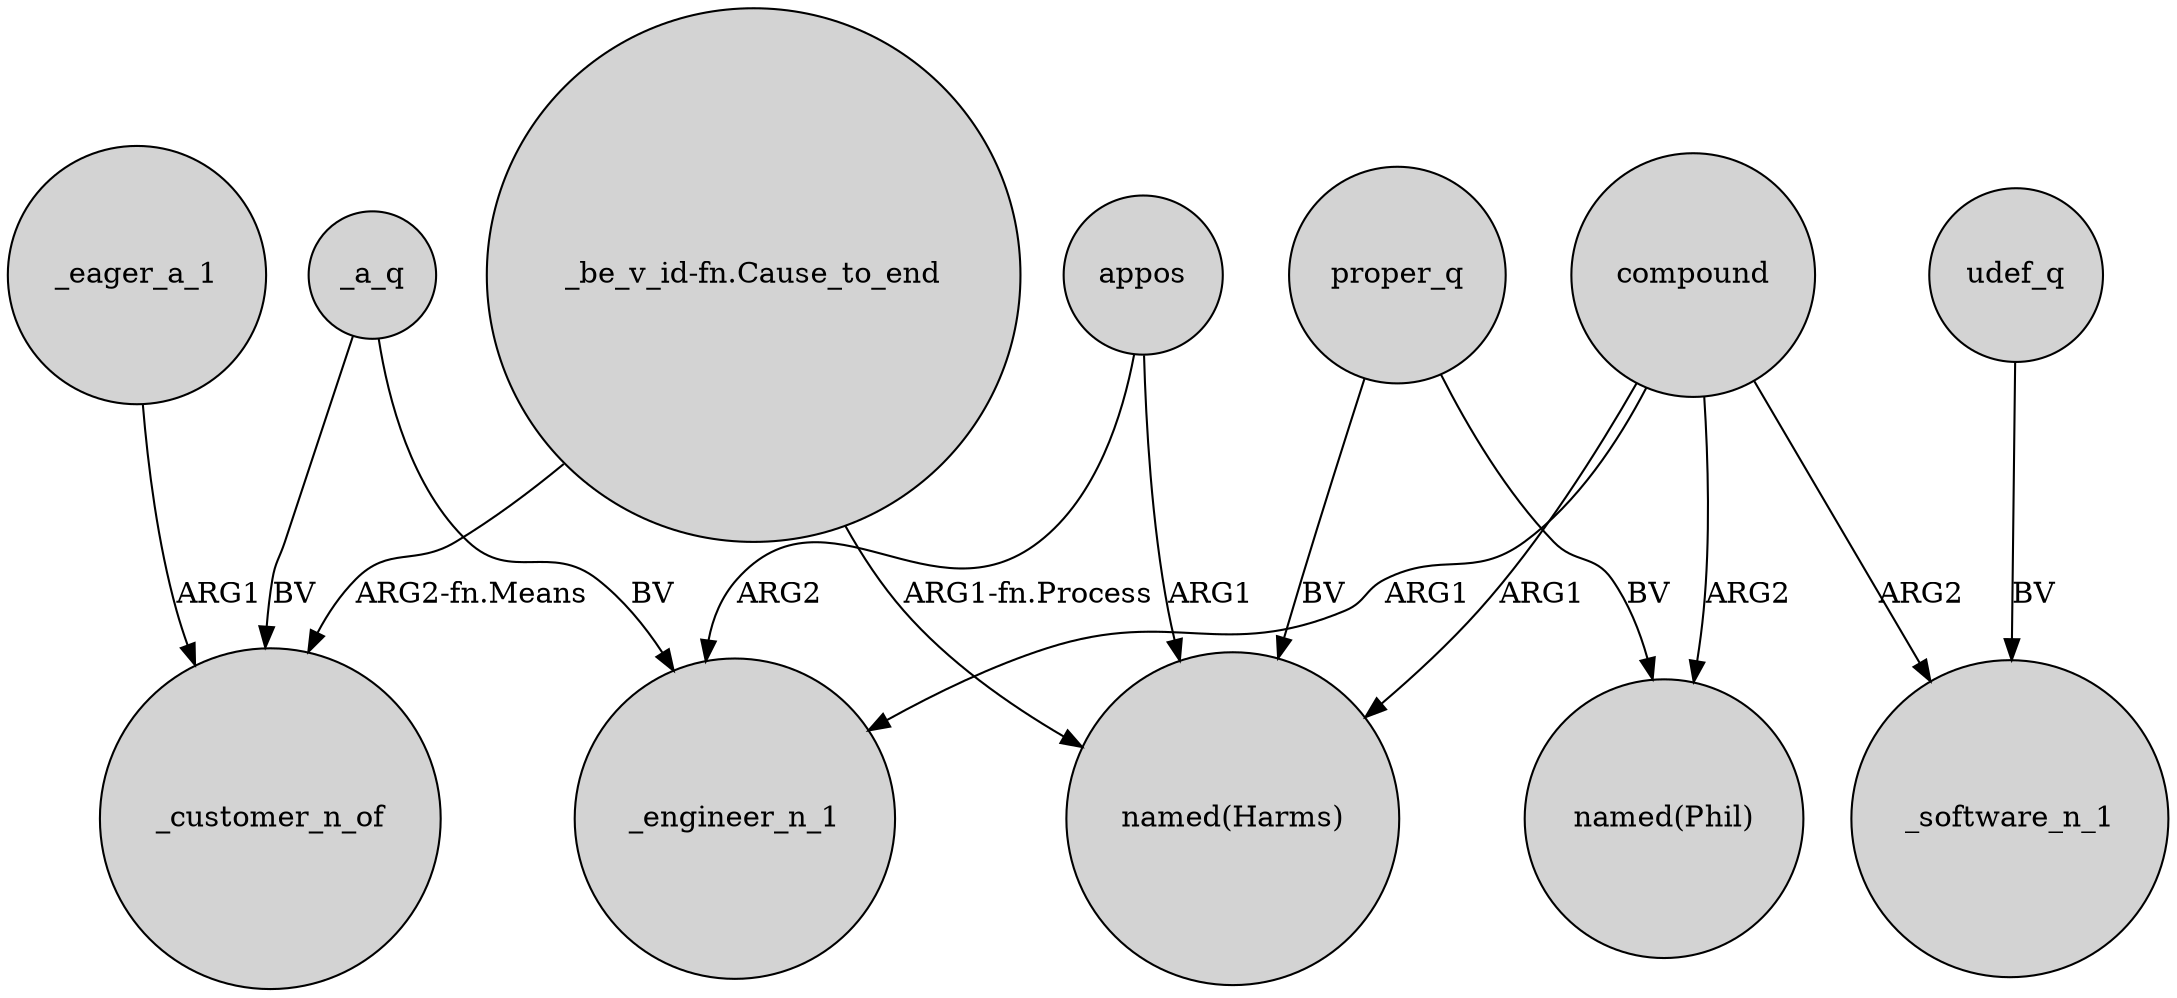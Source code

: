 digraph {
	node [shape=circle style=filled]
	"_be_v_id-fn.Cause_to_end" -> _customer_n_of [label="ARG2-fn.Means"]
	proper_q -> "named(Phil)" [label=BV]
	udef_q -> _software_n_1 [label=BV]
	appos -> _engineer_n_1 [label=ARG2]
	appos -> "named(Harms)" [label=ARG1]
	compound -> "named(Harms)" [label=ARG1]
	compound -> _engineer_n_1 [label=ARG1]
	_a_q -> _customer_n_of [label=BV]
	compound -> _software_n_1 [label=ARG2]
	_a_q -> _engineer_n_1 [label=BV]
	_eager_a_1 -> _customer_n_of [label=ARG1]
	proper_q -> "named(Harms)" [label=BV]
	compound -> "named(Phil)" [label=ARG2]
	"_be_v_id-fn.Cause_to_end" -> "named(Harms)" [label="ARG1-fn.Process"]
}
